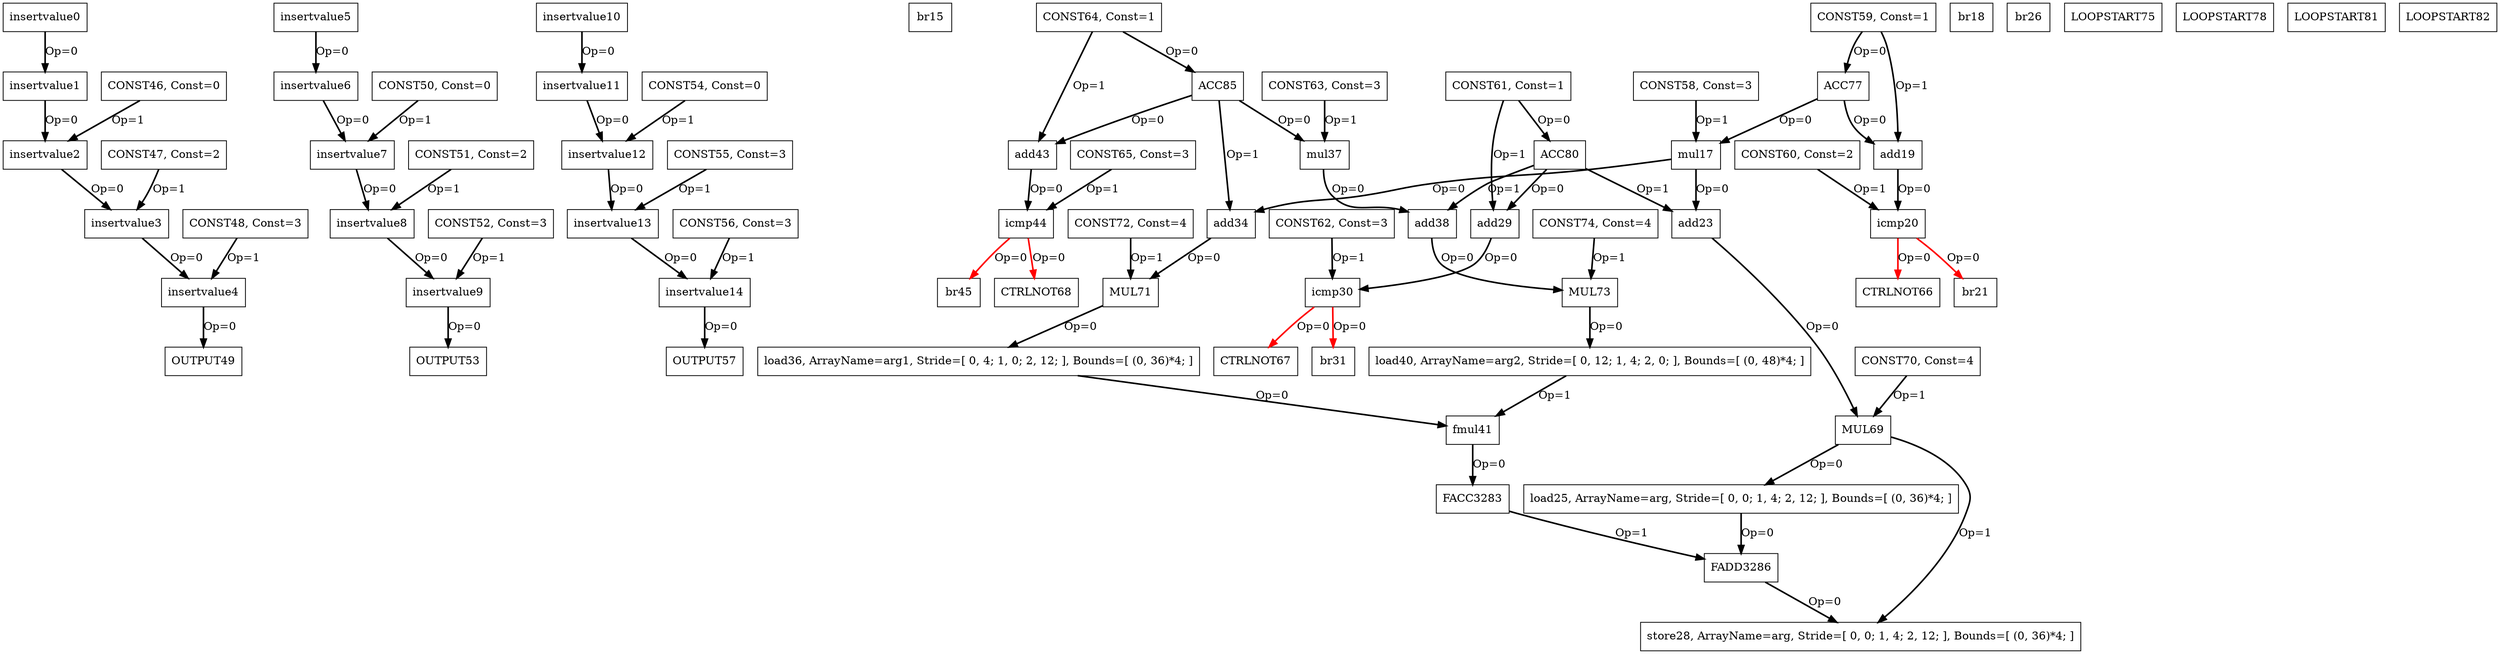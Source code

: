 Digraph G {
insertvalue0[label = "insertvalue0", shape = box, color = black];
insertvalue1[label = "insertvalue1", shape = box, color = black];
insertvalue2[label = "insertvalue2", shape = box, color = black];
insertvalue3[label = "insertvalue3", shape = box, color = black];
insertvalue4[label = "insertvalue4", shape = box, color = black];
insertvalue5[label = "insertvalue5", shape = box, color = black];
insertvalue6[label = "insertvalue6", shape = box, color = black];
insertvalue7[label = "insertvalue7", shape = box, color = black];
insertvalue8[label = "insertvalue8", shape = box, color = black];
insertvalue9[label = "insertvalue9", shape = box, color = black];
insertvalue10[label = "insertvalue10", shape = box, color = black];
insertvalue11[label = "insertvalue11", shape = box, color = black];
insertvalue12[label = "insertvalue12", shape = box, color = black];
insertvalue13[label = "insertvalue13", shape = box, color = black];
insertvalue14[label = "insertvalue14", shape = box, color = black];
br15[label = "br15", shape = box, color = black];
mul17[label = "mul17", shape = box, color = black];
br18[label = "br18", shape = box, color = black];
add19[label = "add19", shape = box, color = black];
icmp20[label = "icmp20", shape = box, color = black];
br21[label = "br21", shape = box, color = black];
add23[label = "add23", shape = box, color = black];
load25[label = "load25, ArrayName=arg, Stride=[ 0, 0; 1, 4; 2, 12; ], Bounds=[ (0, 36)*4; ]", shape = box, color = black];
br26[label = "br26", shape = box, color = black];
store28[label = "store28, ArrayName=arg, Stride=[ 0, 0; 1, 4; 2, 12; ], Bounds=[ (0, 36)*4; ]", shape = box, color = black];
add29[label = "add29", shape = box, color = black];
icmp30[label = "icmp30", shape = box, color = black];
br31[label = "br31", shape = box, color = black];
add34[label = "add34", shape = box, color = black];
load36[label = "load36, ArrayName=arg1, Stride=[ 0, 4; 1, 0; 2, 12; ], Bounds=[ (0, 36)*4; ]", shape = box, color = black];
mul37[label = "mul37", shape = box, color = black];
add38[label = "add38", shape = box, color = black];
load40[label = "load40, ArrayName=arg2, Stride=[ 0, 12; 1, 4; 2, 0; ], Bounds=[ (0, 48)*4; ]", shape = box, color = black];
fmul41[label = "fmul41", shape = box, color = black];
add43[label = "add43", shape = box, color = black];
icmp44[label = "icmp44", shape = box, color = black];
br45[label = "br45", shape = box, color = black];
CONST46[label = "CONST46, Const=0", shape = box, color = black];
CONST47[label = "CONST47, Const=2", shape = box, color = black];
CONST48[label = "CONST48, Const=3", shape = box, color = black];
OUTPUT49[label = "OUTPUT49", shape = box, color = black];
CONST50[label = "CONST50, Const=0", shape = box, color = black];
CONST51[label = "CONST51, Const=2", shape = box, color = black];
CONST52[label = "CONST52, Const=3", shape = box, color = black];
OUTPUT53[label = "OUTPUT53", shape = box, color = black];
CONST54[label = "CONST54, Const=0", shape = box, color = black];
CONST55[label = "CONST55, Const=3", shape = box, color = black];
CONST56[label = "CONST56, Const=3", shape = box, color = black];
OUTPUT57[label = "OUTPUT57", shape = box, color = black];
CONST58[label = "CONST58, Const=3", shape = box, color = black];
CONST59[label = "CONST59, Const=1", shape = box, color = black];
CONST60[label = "CONST60, Const=2", shape = box, color = black];
CONST61[label = "CONST61, Const=1", shape = box, color = black];
CONST62[label = "CONST62, Const=3", shape = box, color = black];
CONST63[label = "CONST63, Const=3", shape = box, color = black];
CONST64[label = "CONST64, Const=1", shape = box, color = black];
CONST65[label = "CONST65, Const=3", shape = box, color = black];
CTRLNOT66[label = "CTRLNOT66", shape = box, color = black];
CTRLNOT67[label = "CTRLNOT67", shape = box, color = black];
CTRLNOT68[label = "CTRLNOT68", shape = box, color = black];
MUL69[label = "MUL69", shape = box, color = black];
CONST70[label = "CONST70, Const=4", shape = box, color = black];
MUL71[label = "MUL71", shape = box, color = black];
CONST72[label = "CONST72, Const=4", shape = box, color = black];
MUL73[label = "MUL73", shape = box, color = black];
CONST74[label = "CONST74, Const=4", shape = box, color = black];
LOOPSTART75[label = "LOOPSTART75", shape = box, color = black];
ACC77[label = "ACC77", shape = box, color = black];
LOOPSTART78[label = "LOOPSTART78", shape = box, color = black];
ACC80[label = "ACC80", shape = box, color = black];
LOOPSTART81[label = "LOOPSTART81", shape = box, color = black];
LOOPSTART82[label = "LOOPSTART82", shape = box, color = black];
FACC3283[label = "FACC3283", shape = box, color = black];
ACC85[label = "ACC85", shape = box, color = black];
FADD3286[label = "FADD3286", shape = box, color = black];
insertvalue0 -> insertvalue1[color = black, style = bold, label = "Op=0"];
insertvalue1 -> insertvalue2[color = black, style = bold, label = "Op=0"];
CONST46 -> insertvalue2[color = black, style = bold, label = "Op=1"];
insertvalue2 -> insertvalue3[color = black, style = bold, label = "Op=0"];
CONST47 -> insertvalue3[color = black, style = bold, label = "Op=1"];
insertvalue3 -> insertvalue4[color = black, style = bold, label = "Op=0"];
CONST48 -> insertvalue4[color = black, style = bold, label = "Op=1"];
insertvalue4 -> OUTPUT49[color = black, style = bold, label = "Op=0"];
insertvalue5 -> insertvalue6[color = black, style = bold, label = "Op=0"];
insertvalue6 -> insertvalue7[color = black, style = bold, label = "Op=0"];
CONST50 -> insertvalue7[color = black, style = bold, label = "Op=1"];
insertvalue7 -> insertvalue8[color = black, style = bold, label = "Op=0"];
CONST51 -> insertvalue8[color = black, style = bold, label = "Op=1"];
insertvalue8 -> insertvalue9[color = black, style = bold, label = "Op=0"];
CONST52 -> insertvalue9[color = black, style = bold, label = "Op=1"];
insertvalue9 -> OUTPUT53[color = black, style = bold, label = "Op=0"];
insertvalue10 -> insertvalue11[color = black, style = bold, label = "Op=0"];
insertvalue11 -> insertvalue12[color = black, style = bold, label = "Op=0"];
CONST54 -> insertvalue12[color = black, style = bold, label = "Op=1"];
insertvalue12 -> insertvalue13[color = black, style = bold, label = "Op=0"];
CONST55 -> insertvalue13[color = black, style = bold, label = "Op=1"];
insertvalue13 -> insertvalue14[color = black, style = bold, label = "Op=0"];
CONST56 -> insertvalue14[color = black, style = bold, label = "Op=1"];
insertvalue14 -> OUTPUT57[color = black, style = bold, label = "Op=0"];
CONST58 -> mul17[color = black, style = bold, label = "Op=1"];
mul17 -> add34[color = black, style = bold, label = "Op=0"];
mul17 -> add23[color = black, style = bold, label = "Op=0"];
CONST59 -> add19[color = black, style = bold, label = "Op=1"];
add19 -> icmp20[color = black, style = bold, label = "Op=0"];
CONST60 -> icmp20[color = black, style = bold, label = "Op=1"];
icmp20 -> br21[color = red, style = bold, label = "Op=0"];
CONST61 -> add29[color = black, style = bold, label = "Op=1"];
add29 -> icmp30[color = black, style = bold, label = "Op=0"];
CONST62 -> icmp30[color = black, style = bold, label = "Op=1"];
icmp30 -> br31[color = red, style = bold, label = "Op=0"];
load36 -> fmul41[color = black, style = bold, label = "Op=0"];
CONST63 -> mul37[color = black, style = bold, label = "Op=1"];
mul37 -> add38[color = black, style = bold, label = "Op=0"];
load40 -> fmul41[color = black, style = bold, label = "Op=1"];
CONST64 -> add43[color = black, style = bold, label = "Op=1"];
add43 -> icmp44[color = black, style = bold, label = "Op=0"];
CONST65 -> icmp44[color = black, style = bold, label = "Op=1"];
icmp44 -> br45[color = red, style = bold, label = "Op=0"];
icmp20 -> CTRLNOT66[color = red, style = bold, label = "Op=0"];
icmp30 -> CTRLNOT67[color = red, style = bold, label = "Op=0"];
icmp44 -> CTRLNOT68[color = red, style = bold, label = "Op=0"];
add23 -> MUL69[color = black, style = bold, label = "Op=0"];
CONST70 -> MUL69[color = black, style = bold, label = "Op=1"];
MUL69 -> store28[color = black, style = bold, label = "Op=1"];
MUL69 -> load25[color = black, style = bold, label = "Op=0"];
add34 -> MUL71[color = black, style = bold, label = "Op=0"];
CONST72 -> MUL71[color = black, style = bold, label = "Op=1"];
MUL71 -> load36[color = black, style = bold, label = "Op=0"];
add38 -> MUL73[color = black, style = bold, label = "Op=0"];
CONST74 -> MUL73[color = black, style = bold, label = "Op=1"];
MUL73 -> load40[color = black, style = bold, label = "Op=0"];
ACC77 -> add19[color = black, style = bold, label = "Op=0"];
ACC77 -> mul17[color = black, style = bold, label = "Op=0"];
ACC80 -> add29[color = black, style = bold, label = "Op=0"];
ACC80 -> add38[color = black, style = bold, label = "Op=1"];
ACC80 -> add23[color = black, style = bold, label = "Op=1"];
ACC85 -> add43[color = black, style = bold, label = "Op=0"];
ACC85 -> mul37[color = black, style = bold, label = "Op=0"];
ACC85 -> add34[color = black, style = bold, label = "Op=1"];
CONST59 -> ACC77[color = black, style = bold, label = "Op=0"];
CONST61 -> ACC80[color = black, style = bold, label = "Op=0"];
fmul41 -> FACC3283[color = black, style = bold, label = "Op=0"];
FADD3286 -> store28[color = black, style = bold, label = "Op=0"];
load25 -> FADD3286[color = black, style = bold, label = "Op=0"];
FACC3283 -> FADD3286[color = black, style = bold, label = "Op=1"];
CONST64 -> ACC85[color = black, style = bold, label = "Op=0"];
}
